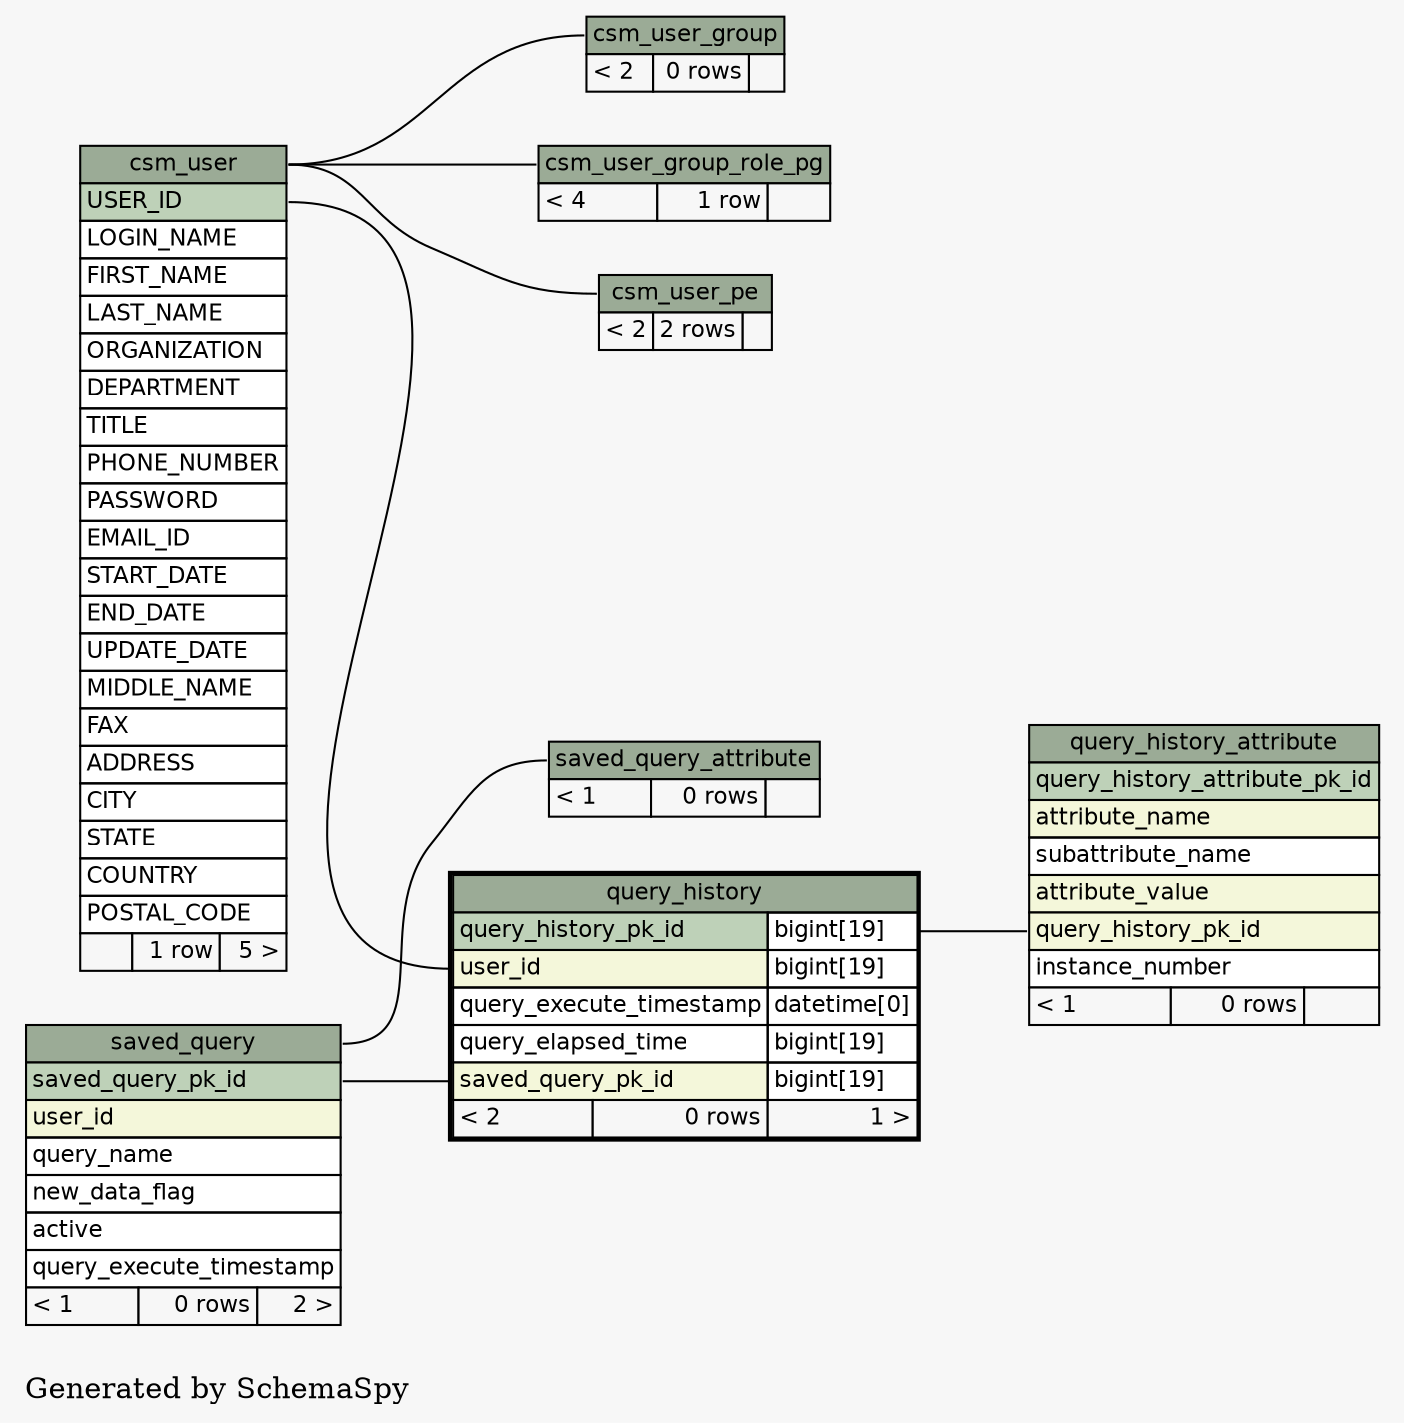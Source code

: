 // dot 2.16.1 on Linux 2.6.25.6-27.fc8
digraph "twoDegreesRelationshipsGraph" {
  graph [
    rankdir="RL"
    bgcolor="#f7f7f7"
    label="\nGenerated by SchemaSpy"
    labeljust="l"
  ];
  node [
    fontname="Helvetica"
    fontsize="11"
    shape="plaintext"
  ];
  edge [
    arrowsize="0.8"
  ];
  "csm_user_group":"csm_user_group.heading":w -> "csm_user":"csm_user.heading":e [arrowtail=crowtee arrowhead=none];
  "csm_user_group_role_pg":"csm_user_group_role_pg.heading":w -> "csm_user":"csm_user.heading":e [arrowtail=crowodot arrowhead=none];
  "csm_user_pe":"csm_user_pe.heading":w -> "csm_user":"csm_user.heading":e [arrowtail=crowtee arrowhead=none];
  "query_history":"saved_query_pk_id":w -> "saved_query":"saved_query_pk_id":e [arrowtail=crowodot arrowhead=none];
  "query_history":"user_id":w -> "csm_user":"USER_ID":e [arrowtail=crowodot arrowhead=none];
  "query_history_attribute":"query_history_pk_id":w -> "query_history":"query_history_pk_id.type":e [arrowtail=crowodot arrowhead=none];
  "saved_query_attribute":"saved_query_attribute.heading":w -> "saved_query":"saved_query.heading":e [arrowtail=crowodot arrowhead=none];
  "csm_user" [
    label=<
    <TABLE BORDER="0" CELLBORDER="1" CELLSPACING="0" BGCOLOR="#ffffff">
      <TR><TD PORT="csm_user.heading" COLSPAN="3" BGCOLOR="#9bab96" ALIGN="CENTER">csm_user</TD></TR>
      <TR><TD PORT="USER_ID" COLSPAN="3" BGCOLOR="#bed1b8" ALIGN="LEFT">USER_ID</TD></TR>
      <TR><TD PORT="LOGIN_NAME" COLSPAN="3" ALIGN="LEFT">LOGIN_NAME</TD></TR>
      <TR><TD PORT="FIRST_NAME" COLSPAN="3" ALIGN="LEFT">FIRST_NAME</TD></TR>
      <TR><TD PORT="LAST_NAME" COLSPAN="3" ALIGN="LEFT">LAST_NAME</TD></TR>
      <TR><TD PORT="ORGANIZATION" COLSPAN="3" ALIGN="LEFT">ORGANIZATION</TD></TR>
      <TR><TD PORT="DEPARTMENT" COLSPAN="3" ALIGN="LEFT">DEPARTMENT</TD></TR>
      <TR><TD PORT="TITLE" COLSPAN="3" ALIGN="LEFT">TITLE</TD></TR>
      <TR><TD PORT="PHONE_NUMBER" COLSPAN="3" ALIGN="LEFT">PHONE_NUMBER</TD></TR>
      <TR><TD PORT="PASSWORD" COLSPAN="3" ALIGN="LEFT">PASSWORD</TD></TR>
      <TR><TD PORT="EMAIL_ID" COLSPAN="3" ALIGN="LEFT">EMAIL_ID</TD></TR>
      <TR><TD PORT="START_DATE" COLSPAN="3" ALIGN="LEFT">START_DATE</TD></TR>
      <TR><TD PORT="END_DATE" COLSPAN="3" ALIGN="LEFT">END_DATE</TD></TR>
      <TR><TD PORT="UPDATE_DATE" COLSPAN="3" ALIGN="LEFT">UPDATE_DATE</TD></TR>
      <TR><TD PORT="MIDDLE_NAME" COLSPAN="3" ALIGN="LEFT">MIDDLE_NAME</TD></TR>
      <TR><TD PORT="FAX" COLSPAN="3" ALIGN="LEFT">FAX</TD></TR>
      <TR><TD PORT="ADDRESS" COLSPAN="3" ALIGN="LEFT">ADDRESS</TD></TR>
      <TR><TD PORT="CITY" COLSPAN="3" ALIGN="LEFT">CITY</TD></TR>
      <TR><TD PORT="STATE" COLSPAN="3" ALIGN="LEFT">STATE</TD></TR>
      <TR><TD PORT="COUNTRY" COLSPAN="3" ALIGN="LEFT">COUNTRY</TD></TR>
      <TR><TD PORT="POSTAL_CODE" COLSPAN="3" ALIGN="LEFT">POSTAL_CODE</TD></TR>
      <TR><TD ALIGN="LEFT" BGCOLOR="#f7f7f7">  </TD><TD ALIGN="RIGHT" BGCOLOR="#f7f7f7">1 row</TD><TD ALIGN="RIGHT" BGCOLOR="#f7f7f7">5 &gt;</TD></TR>
    </TABLE>>
    URL="csm_user.html#graph"
    tooltip="csm_user"
  ];
  "csm_user_group" [
    label=<
    <TABLE BORDER="0" CELLBORDER="1" CELLSPACING="0" BGCOLOR="#ffffff">
      <TR><TD PORT="csm_user_group.heading" COLSPAN="3" BGCOLOR="#9bab96" ALIGN="CENTER">csm_user_group</TD></TR>
      <TR><TD ALIGN="LEFT" BGCOLOR="#f7f7f7">&lt; 2</TD><TD ALIGN="RIGHT" BGCOLOR="#f7f7f7">0 rows</TD><TD ALIGN="RIGHT" BGCOLOR="#f7f7f7">  </TD></TR>
    </TABLE>>
    URL="csm_user_group.html#graph"
    tooltip="csm_user_group"
  ];
  "csm_user_group_role_pg" [
    label=<
    <TABLE BORDER="0" CELLBORDER="1" CELLSPACING="0" BGCOLOR="#ffffff">
      <TR><TD PORT="csm_user_group_role_pg.heading" COLSPAN="3" BGCOLOR="#9bab96" ALIGN="CENTER">csm_user_group_role_pg</TD></TR>
      <TR><TD ALIGN="LEFT" BGCOLOR="#f7f7f7">&lt; 4</TD><TD ALIGN="RIGHT" BGCOLOR="#f7f7f7">1 row</TD><TD ALIGN="RIGHT" BGCOLOR="#f7f7f7">  </TD></TR>
    </TABLE>>
    URL="csm_user_group_role_pg.html#graph"
    tooltip="csm_user_group_role_pg"
  ];
  "csm_user_pe" [
    label=<
    <TABLE BORDER="0" CELLBORDER="1" CELLSPACING="0" BGCOLOR="#ffffff">
      <TR><TD PORT="csm_user_pe.heading" COLSPAN="3" BGCOLOR="#9bab96" ALIGN="CENTER">csm_user_pe</TD></TR>
      <TR><TD ALIGN="LEFT" BGCOLOR="#f7f7f7">&lt; 2</TD><TD ALIGN="RIGHT" BGCOLOR="#f7f7f7">2 rows</TD><TD ALIGN="RIGHT" BGCOLOR="#f7f7f7">  </TD></TR>
    </TABLE>>
    URL="csm_user_pe.html#graph"
    tooltip="csm_user_pe"
  ];
  "query_history" [
    label=<
    <TABLE BORDER="2" CELLBORDER="1" CELLSPACING="0" BGCOLOR="#ffffff">
      <TR><TD PORT="query_history.heading" COLSPAN="3" BGCOLOR="#9bab96" ALIGN="CENTER">query_history</TD></TR>
      <TR><TD PORT="query_history_pk_id" COLSPAN="2" BGCOLOR="#bed1b8" ALIGN="LEFT">query_history_pk_id</TD><TD PORT="query_history_pk_id.type" ALIGN="LEFT">bigint[19]</TD></TR>
      <TR><TD PORT="user_id" COLSPAN="2" BGCOLOR="#f4f7da" ALIGN="LEFT">user_id</TD><TD PORT="user_id.type" ALIGN="LEFT">bigint[19]</TD></TR>
      <TR><TD PORT="query_execute_timestamp" COLSPAN="2" ALIGN="LEFT">query_execute_timestamp</TD><TD PORT="query_execute_timestamp.type" ALIGN="LEFT">datetime[0]</TD></TR>
      <TR><TD PORT="query_elapsed_time" COLSPAN="2" ALIGN="LEFT">query_elapsed_time</TD><TD PORT="query_elapsed_time.type" ALIGN="LEFT">bigint[19]</TD></TR>
      <TR><TD PORT="saved_query_pk_id" COLSPAN="2" BGCOLOR="#f4f7da" ALIGN="LEFT">saved_query_pk_id</TD><TD PORT="saved_query_pk_id.type" ALIGN="LEFT">bigint[19]</TD></TR>
      <TR><TD ALIGN="LEFT" BGCOLOR="#f7f7f7">&lt; 2</TD><TD ALIGN="RIGHT" BGCOLOR="#f7f7f7">0 rows</TD><TD ALIGN="RIGHT" BGCOLOR="#f7f7f7">1 &gt;</TD></TR>
    </TABLE>>
    URL="query_history.html#"
    tooltip="query_history"
  ];
  "query_history_attribute" [
    label=<
    <TABLE BORDER="0" CELLBORDER="1" CELLSPACING="0" BGCOLOR="#ffffff">
      <TR><TD PORT="query_history_attribute.heading" COLSPAN="3" BGCOLOR="#9bab96" ALIGN="CENTER">query_history_attribute</TD></TR>
      <TR><TD PORT="query_history_attribute_pk_id" COLSPAN="3" BGCOLOR="#bed1b8" ALIGN="LEFT">query_history_attribute_pk_id</TD></TR>
      <TR><TD PORT="attribute_name" COLSPAN="3" BGCOLOR="#f4f7da" ALIGN="LEFT">attribute_name</TD></TR>
      <TR><TD PORT="subattribute_name" COLSPAN="3" ALIGN="LEFT">subattribute_name</TD></TR>
      <TR><TD PORT="attribute_value" COLSPAN="3" BGCOLOR="#f4f7da" ALIGN="LEFT">attribute_value</TD></TR>
      <TR><TD PORT="query_history_pk_id" COLSPAN="3" BGCOLOR="#f4f7da" ALIGN="LEFT">query_history_pk_id</TD></TR>
      <TR><TD PORT="instance_number" COLSPAN="3" ALIGN="LEFT">instance_number</TD></TR>
      <TR><TD ALIGN="LEFT" BGCOLOR="#f7f7f7">&lt; 1</TD><TD ALIGN="RIGHT" BGCOLOR="#f7f7f7">0 rows</TD><TD ALIGN="RIGHT" BGCOLOR="#f7f7f7">  </TD></TR>
    </TABLE>>
    URL="query_history_attribute.html#graph"
    tooltip="query_history_attribute"
  ];
  "saved_query" [
    label=<
    <TABLE BORDER="0" CELLBORDER="1" CELLSPACING="0" BGCOLOR="#ffffff">
      <TR><TD PORT="saved_query.heading" COLSPAN="3" BGCOLOR="#9bab96" ALIGN="CENTER">saved_query</TD></TR>
      <TR><TD PORT="saved_query_pk_id" COLSPAN="3" BGCOLOR="#bed1b8" ALIGN="LEFT">saved_query_pk_id</TD></TR>
      <TR><TD PORT="user_id" COLSPAN="3" BGCOLOR="#f4f7da" ALIGN="LEFT">user_id</TD></TR>
      <TR><TD PORT="query_name" COLSPAN="3" ALIGN="LEFT">query_name</TD></TR>
      <TR><TD PORT="new_data_flag" COLSPAN="3" ALIGN="LEFT">new_data_flag</TD></TR>
      <TR><TD PORT="active" COLSPAN="3" ALIGN="LEFT">active</TD></TR>
      <TR><TD PORT="query_execute_timestamp" COLSPAN="3" ALIGN="LEFT">query_execute_timestamp</TD></TR>
      <TR><TD ALIGN="LEFT" BGCOLOR="#f7f7f7">&lt; 1</TD><TD ALIGN="RIGHT" BGCOLOR="#f7f7f7">0 rows</TD><TD ALIGN="RIGHT" BGCOLOR="#f7f7f7">2 &gt;</TD></TR>
    </TABLE>>
    URL="saved_query.html#graph"
    tooltip="saved_query"
  ];
  "saved_query_attribute" [
    label=<
    <TABLE BORDER="0" CELLBORDER="1" CELLSPACING="0" BGCOLOR="#ffffff">
      <TR><TD PORT="saved_query_attribute.heading" COLSPAN="3" BGCOLOR="#9bab96" ALIGN="CENTER">saved_query_attribute</TD></TR>
      <TR><TD ALIGN="LEFT" BGCOLOR="#f7f7f7">&lt; 1</TD><TD ALIGN="RIGHT" BGCOLOR="#f7f7f7">0 rows</TD><TD ALIGN="RIGHT" BGCOLOR="#f7f7f7">  </TD></TR>
    </TABLE>>
    URL="saved_query_attribute.html#graph"
    tooltip="saved_query_attribute"
  ];
}
